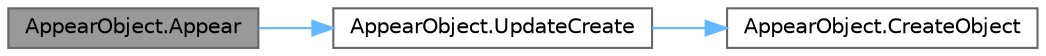 digraph "AppearObject.Appear"
{
 // LATEX_PDF_SIZE
  bgcolor="transparent";
  edge [fontname=Helvetica,fontsize=10,labelfontname=Helvetica,labelfontsize=10];
  node [fontname=Helvetica,fontsize=10,shape=box,height=0.2,width=0.4];
  rankdir="LR";
  Node1 [id="Node000001",label="AppearObject.Appear",height=0.2,width=0.4,color="gray40", fillcolor="grey60", style="filled", fontcolor="black",tooltip=" "];
  Node1 -> Node2 [id="edge1_Node000001_Node000002",color="steelblue1",style="solid",tooltip=" "];
  Node2 [id="Node000002",label="AppearObject.UpdateCreate",height=0.2,width=0.4,color="grey40", fillcolor="white", style="filled",URL="$class_appear_object.html#ae6d9d1206f1750ea4427177f0bfa2d12",tooltip=" "];
  Node2 -> Node3 [id="edge2_Node000002_Node000003",color="steelblue1",style="solid",tooltip=" "];
  Node3 [id="Node000003",label="AppearObject.CreateObject",height=0.2,width=0.4,color="grey40", fillcolor="white", style="filled",URL="$class_appear_object.html#a5279c72f315702d6eb9d78dfd7e373c7",tooltip=" "];
}

